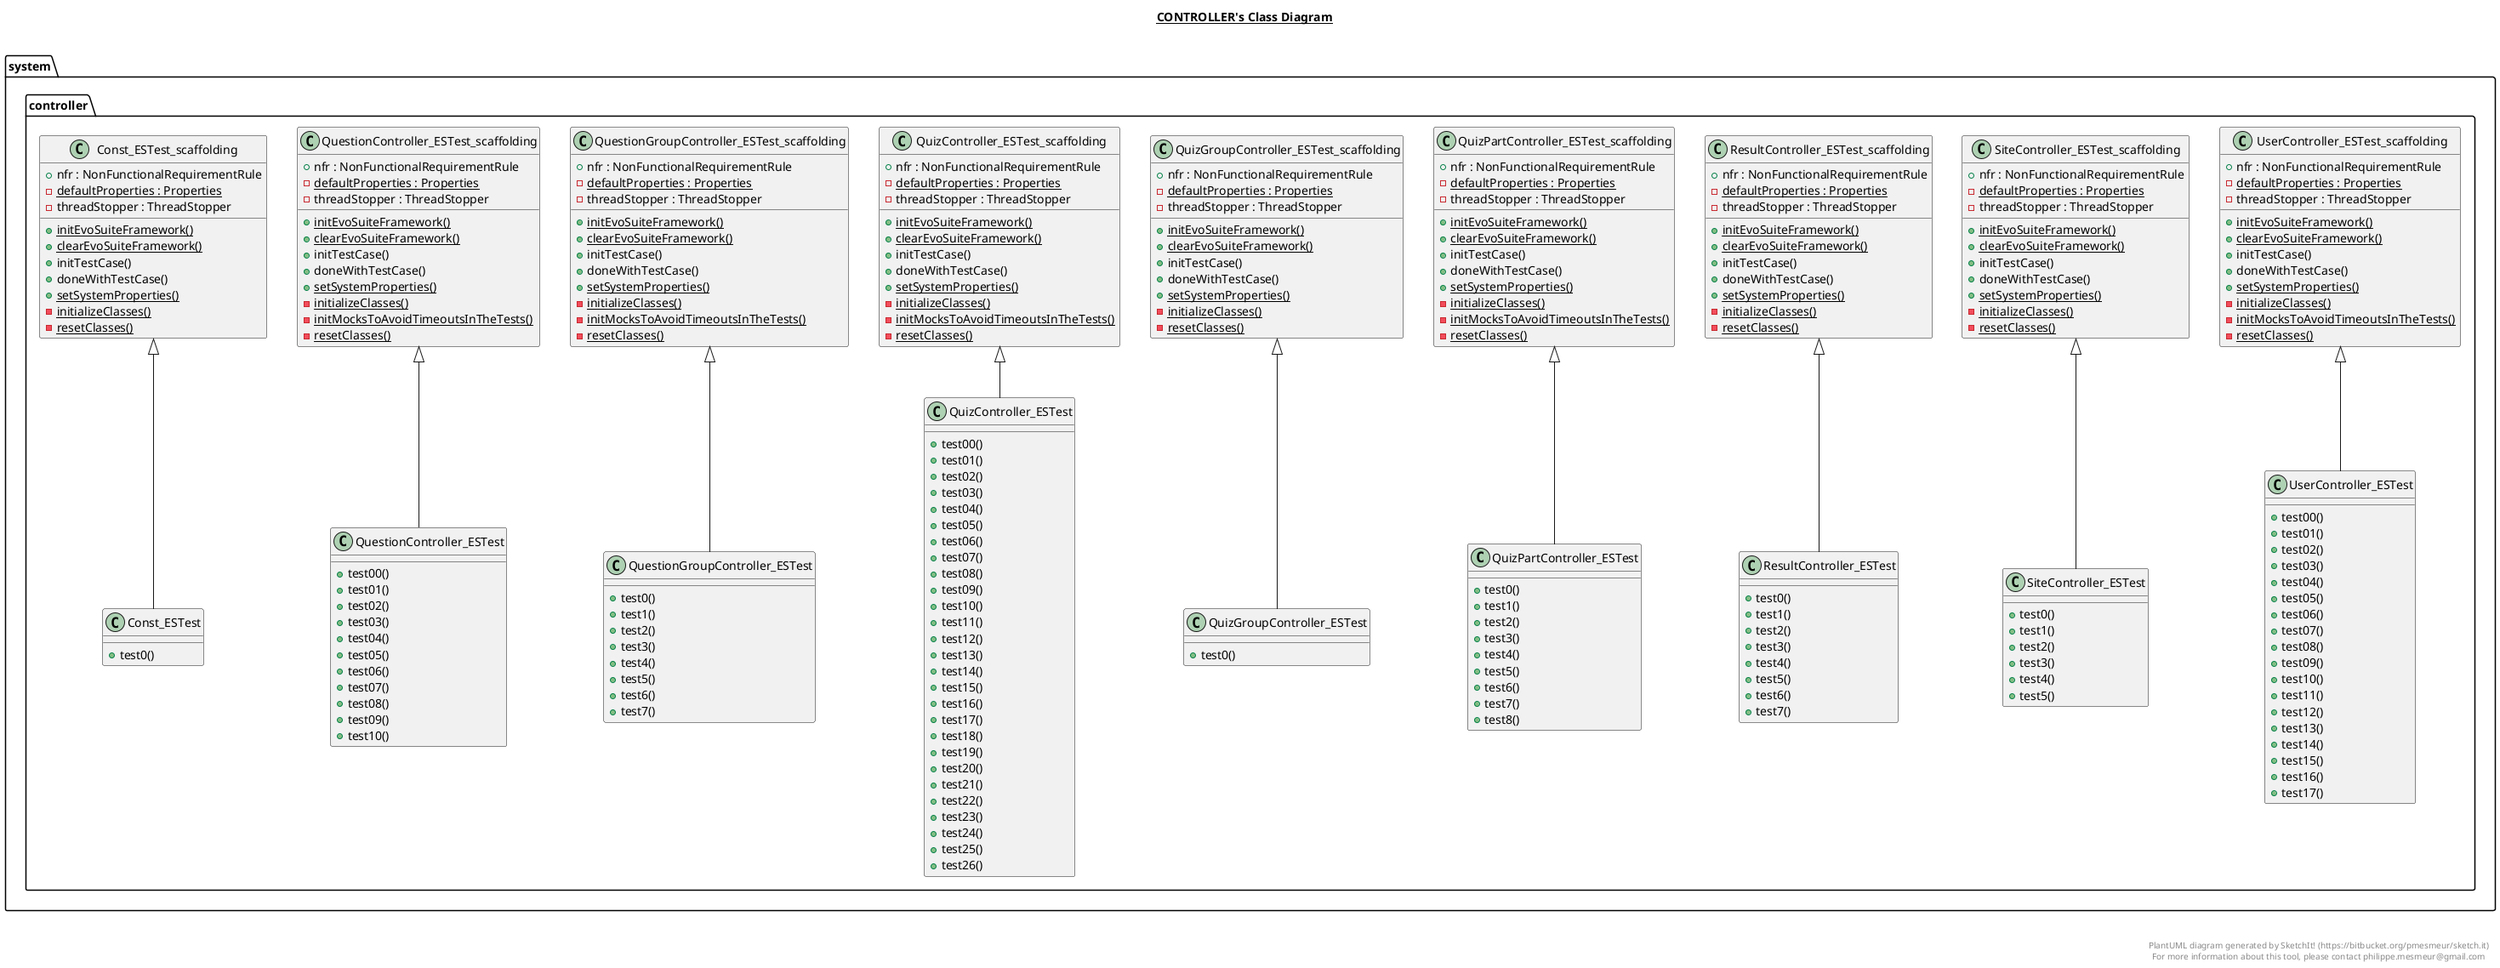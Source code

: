 @startuml

title __CONTROLLER's Class Diagram__\n

  package system.controller {
    class Const_ESTest {
        + test0()
    }
  }
  

  package system.controller {
    class Const_ESTest_scaffolding {
        + nfr : NonFunctionalRequirementRule
        {static} - defaultProperties : Properties
        - threadStopper : ThreadStopper
        {static} + initEvoSuiteFramework()
        {static} + clearEvoSuiteFramework()
        + initTestCase()
        + doneWithTestCase()
        {static} + setSystemProperties()
        {static} - initializeClasses()
        {static} - resetClasses()
    }
  }
  

  package system.controller {
    class QuestionController_ESTest {
        + test00()
        + test01()
        + test02()
        + test03()
        + test04()
        + test05()
        + test06()
        + test07()
        + test08()
        + test09()
        + test10()
    }
  }
  

  package system.controller {
    class QuestionController_ESTest_scaffolding {
        + nfr : NonFunctionalRequirementRule
        {static} - defaultProperties : Properties
        - threadStopper : ThreadStopper
        {static} + initEvoSuiteFramework()
        {static} + clearEvoSuiteFramework()
        + initTestCase()
        + doneWithTestCase()
        {static} + setSystemProperties()
        {static} - initializeClasses()
        {static} - initMocksToAvoidTimeoutsInTheTests()
        {static} - resetClasses()
    }
  }
  

  package system.controller {
    class QuestionGroupController_ESTest {
        + test0()
        + test1()
        + test2()
        + test3()
        + test4()
        + test5()
        + test6()
        + test7()
    }
  }
  

  package system.controller {
    class QuestionGroupController_ESTest_scaffolding {
        + nfr : NonFunctionalRequirementRule
        {static} - defaultProperties : Properties
        - threadStopper : ThreadStopper
        {static} + initEvoSuiteFramework()
        {static} + clearEvoSuiteFramework()
        + initTestCase()
        + doneWithTestCase()
        {static} + setSystemProperties()
        {static} - initializeClasses()
        {static} - initMocksToAvoidTimeoutsInTheTests()
        {static} - resetClasses()
    }
  }
  

  package system.controller {
    class QuizController_ESTest {
        + test00()
        + test01()
        + test02()
        + test03()
        + test04()
        + test05()
        + test06()
        + test07()
        + test08()
        + test09()
        + test10()
        + test11()
        + test12()
        + test13()
        + test14()
        + test15()
        + test16()
        + test17()
        + test18()
        + test19()
        + test20()
        + test21()
        + test22()
        + test23()
        + test24()
        + test25()
        + test26()
    }
  }
  

  package system.controller {
    class QuizController_ESTest_scaffolding {
        + nfr : NonFunctionalRequirementRule
        {static} - defaultProperties : Properties
        - threadStopper : ThreadStopper
        {static} + initEvoSuiteFramework()
        {static} + clearEvoSuiteFramework()
        + initTestCase()
        + doneWithTestCase()
        {static} + setSystemProperties()
        {static} - initializeClasses()
        {static} - initMocksToAvoidTimeoutsInTheTests()
        {static} - resetClasses()
    }
  }
  

  package system.controller {
    class QuizGroupController_ESTest {
        + test0()
    }
  }
  

  package system.controller {
    class QuizGroupController_ESTest_scaffolding {
        + nfr : NonFunctionalRequirementRule
        {static} - defaultProperties : Properties
        - threadStopper : ThreadStopper
        {static} + initEvoSuiteFramework()
        {static} + clearEvoSuiteFramework()
        + initTestCase()
        + doneWithTestCase()
        {static} + setSystemProperties()
        {static} - initializeClasses()
        {static} - resetClasses()
    }
  }
  

  package system.controller {
    class QuizPartController_ESTest {
        + test0()
        + test1()
        + test2()
        + test3()
        + test4()
        + test5()
        + test6()
        + test7()
        + test8()
    }
  }
  

  package system.controller {
    class QuizPartController_ESTest_scaffolding {
        + nfr : NonFunctionalRequirementRule
        {static} - defaultProperties : Properties
        - threadStopper : ThreadStopper
        {static} + initEvoSuiteFramework()
        {static} + clearEvoSuiteFramework()
        + initTestCase()
        + doneWithTestCase()
        {static} + setSystemProperties()
        {static} - initializeClasses()
        {static} - initMocksToAvoidTimeoutsInTheTests()
        {static} - resetClasses()
    }
  }
  

  package system.controller {
    class ResultController_ESTest {
        + test0()
        + test1()
        + test2()
        + test3()
        + test4()
        + test5()
        + test6()
        + test7()
    }
  }
  

  package system.controller {
    class ResultController_ESTest_scaffolding {
        + nfr : NonFunctionalRequirementRule
        {static} - defaultProperties : Properties
        - threadStopper : ThreadStopper
        {static} + initEvoSuiteFramework()
        {static} + clearEvoSuiteFramework()
        + initTestCase()
        + doneWithTestCase()
        {static} + setSystemProperties()
        {static} - initializeClasses()
        {static} - resetClasses()
    }
  }
  

  package system.controller {
    class SiteController_ESTest {
        + test0()
        + test1()
        + test2()
        + test3()
        + test4()
        + test5()
    }
  }
  

  package system.controller {
    class SiteController_ESTest_scaffolding {
        + nfr : NonFunctionalRequirementRule
        {static} - defaultProperties : Properties
        - threadStopper : ThreadStopper
        {static} + initEvoSuiteFramework()
        {static} + clearEvoSuiteFramework()
        + initTestCase()
        + doneWithTestCase()
        {static} + setSystemProperties()
        {static} - initializeClasses()
        {static} - resetClasses()
    }
  }
  

  package system.controller {
    class UserController_ESTest {
        + test00()
        + test01()
        + test02()
        + test03()
        + test04()
        + test05()
        + test06()
        + test07()
        + test08()
        + test09()
        + test10()
        + test11()
        + test12()
        + test13()
        + test14()
        + test15()
        + test16()
        + test17()
    }
  }
  

  package system.controller {
    class UserController_ESTest_scaffolding {
        + nfr : NonFunctionalRequirementRule
        {static} - defaultProperties : Properties
        - threadStopper : ThreadStopper
        {static} + initEvoSuiteFramework()
        {static} + clearEvoSuiteFramework()
        + initTestCase()
        + doneWithTestCase()
        {static} + setSystemProperties()
        {static} - initializeClasses()
        {static} - initMocksToAvoidTimeoutsInTheTests()
        {static} - resetClasses()
    }
  }
  

  Const_ESTest -up-|> Const_ESTest_scaffolding
  QuestionController_ESTest -up-|> QuestionController_ESTest_scaffolding
  QuestionGroupController_ESTest -up-|> QuestionGroupController_ESTest_scaffolding
  QuizController_ESTest -up-|> QuizController_ESTest_scaffolding
  QuizGroupController_ESTest -up-|> QuizGroupController_ESTest_scaffolding
  QuizPartController_ESTest -up-|> QuizPartController_ESTest_scaffolding
  ResultController_ESTest -up-|> ResultController_ESTest_scaffolding
  SiteController_ESTest -up-|> SiteController_ESTest_scaffolding
  UserController_ESTest -up-|> UserController_ESTest_scaffolding


right footer


PlantUML diagram generated by SketchIt! (https://bitbucket.org/pmesmeur/sketch.it)
For more information about this tool, please contact philippe.mesmeur@gmail.com
endfooter

@enduml
